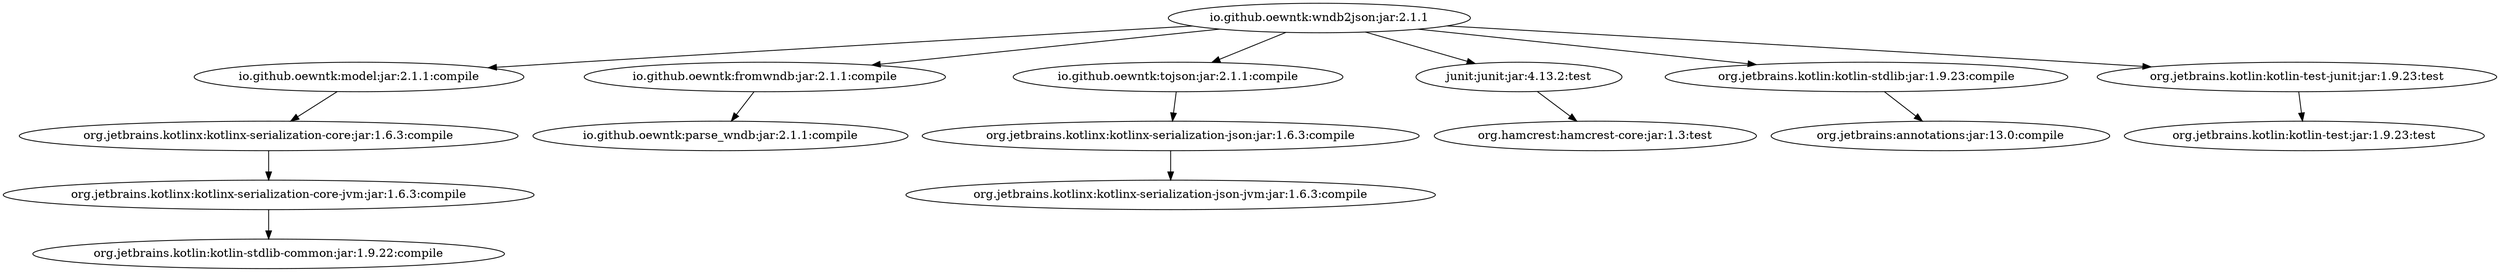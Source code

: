 digraph "io.github.oewntk:wndb2json:jar:2.1.1" { 
	"io.github.oewntk:wndb2json:jar:2.1.1" -> "io.github.oewntk:model:jar:2.1.1:compile" ; 
	"io.github.oewntk:wndb2json:jar:2.1.1" -> "io.github.oewntk:fromwndb:jar:2.1.1:compile" ; 
	"io.github.oewntk:wndb2json:jar:2.1.1" -> "io.github.oewntk:tojson:jar:2.1.1:compile" ; 
	"io.github.oewntk:wndb2json:jar:2.1.1" -> "junit:junit:jar:4.13.2:test" ; 
	"io.github.oewntk:wndb2json:jar:2.1.1" -> "org.jetbrains.kotlin:kotlin-stdlib:jar:1.9.23:compile" ; 
	"io.github.oewntk:wndb2json:jar:2.1.1" -> "org.jetbrains.kotlin:kotlin-test-junit:jar:1.9.23:test" ; 
	"io.github.oewntk:model:jar:2.1.1:compile" -> "org.jetbrains.kotlinx:kotlinx-serialization-core:jar:1.6.3:compile" ; 
	"org.jetbrains.kotlinx:kotlinx-serialization-core:jar:1.6.3:compile" -> "org.jetbrains.kotlinx:kotlinx-serialization-core-jvm:jar:1.6.3:compile" ; 
	"org.jetbrains.kotlinx:kotlinx-serialization-core-jvm:jar:1.6.3:compile" -> "org.jetbrains.kotlin:kotlin-stdlib-common:jar:1.9.22:compile" ; 
	"io.github.oewntk:fromwndb:jar:2.1.1:compile" -> "io.github.oewntk:parse_wndb:jar:2.1.1:compile" ; 
	"io.github.oewntk:tojson:jar:2.1.1:compile" -> "org.jetbrains.kotlinx:kotlinx-serialization-json:jar:1.6.3:compile" ; 
	"org.jetbrains.kotlinx:kotlinx-serialization-json:jar:1.6.3:compile" -> "org.jetbrains.kotlinx:kotlinx-serialization-json-jvm:jar:1.6.3:compile" ; 
	"junit:junit:jar:4.13.2:test" -> "org.hamcrest:hamcrest-core:jar:1.3:test" ; 
	"org.jetbrains.kotlin:kotlin-stdlib:jar:1.9.23:compile" -> "org.jetbrains:annotations:jar:13.0:compile" ; 
	"org.jetbrains.kotlin:kotlin-test-junit:jar:1.9.23:test" -> "org.jetbrains.kotlin:kotlin-test:jar:1.9.23:test" ; 
 } 